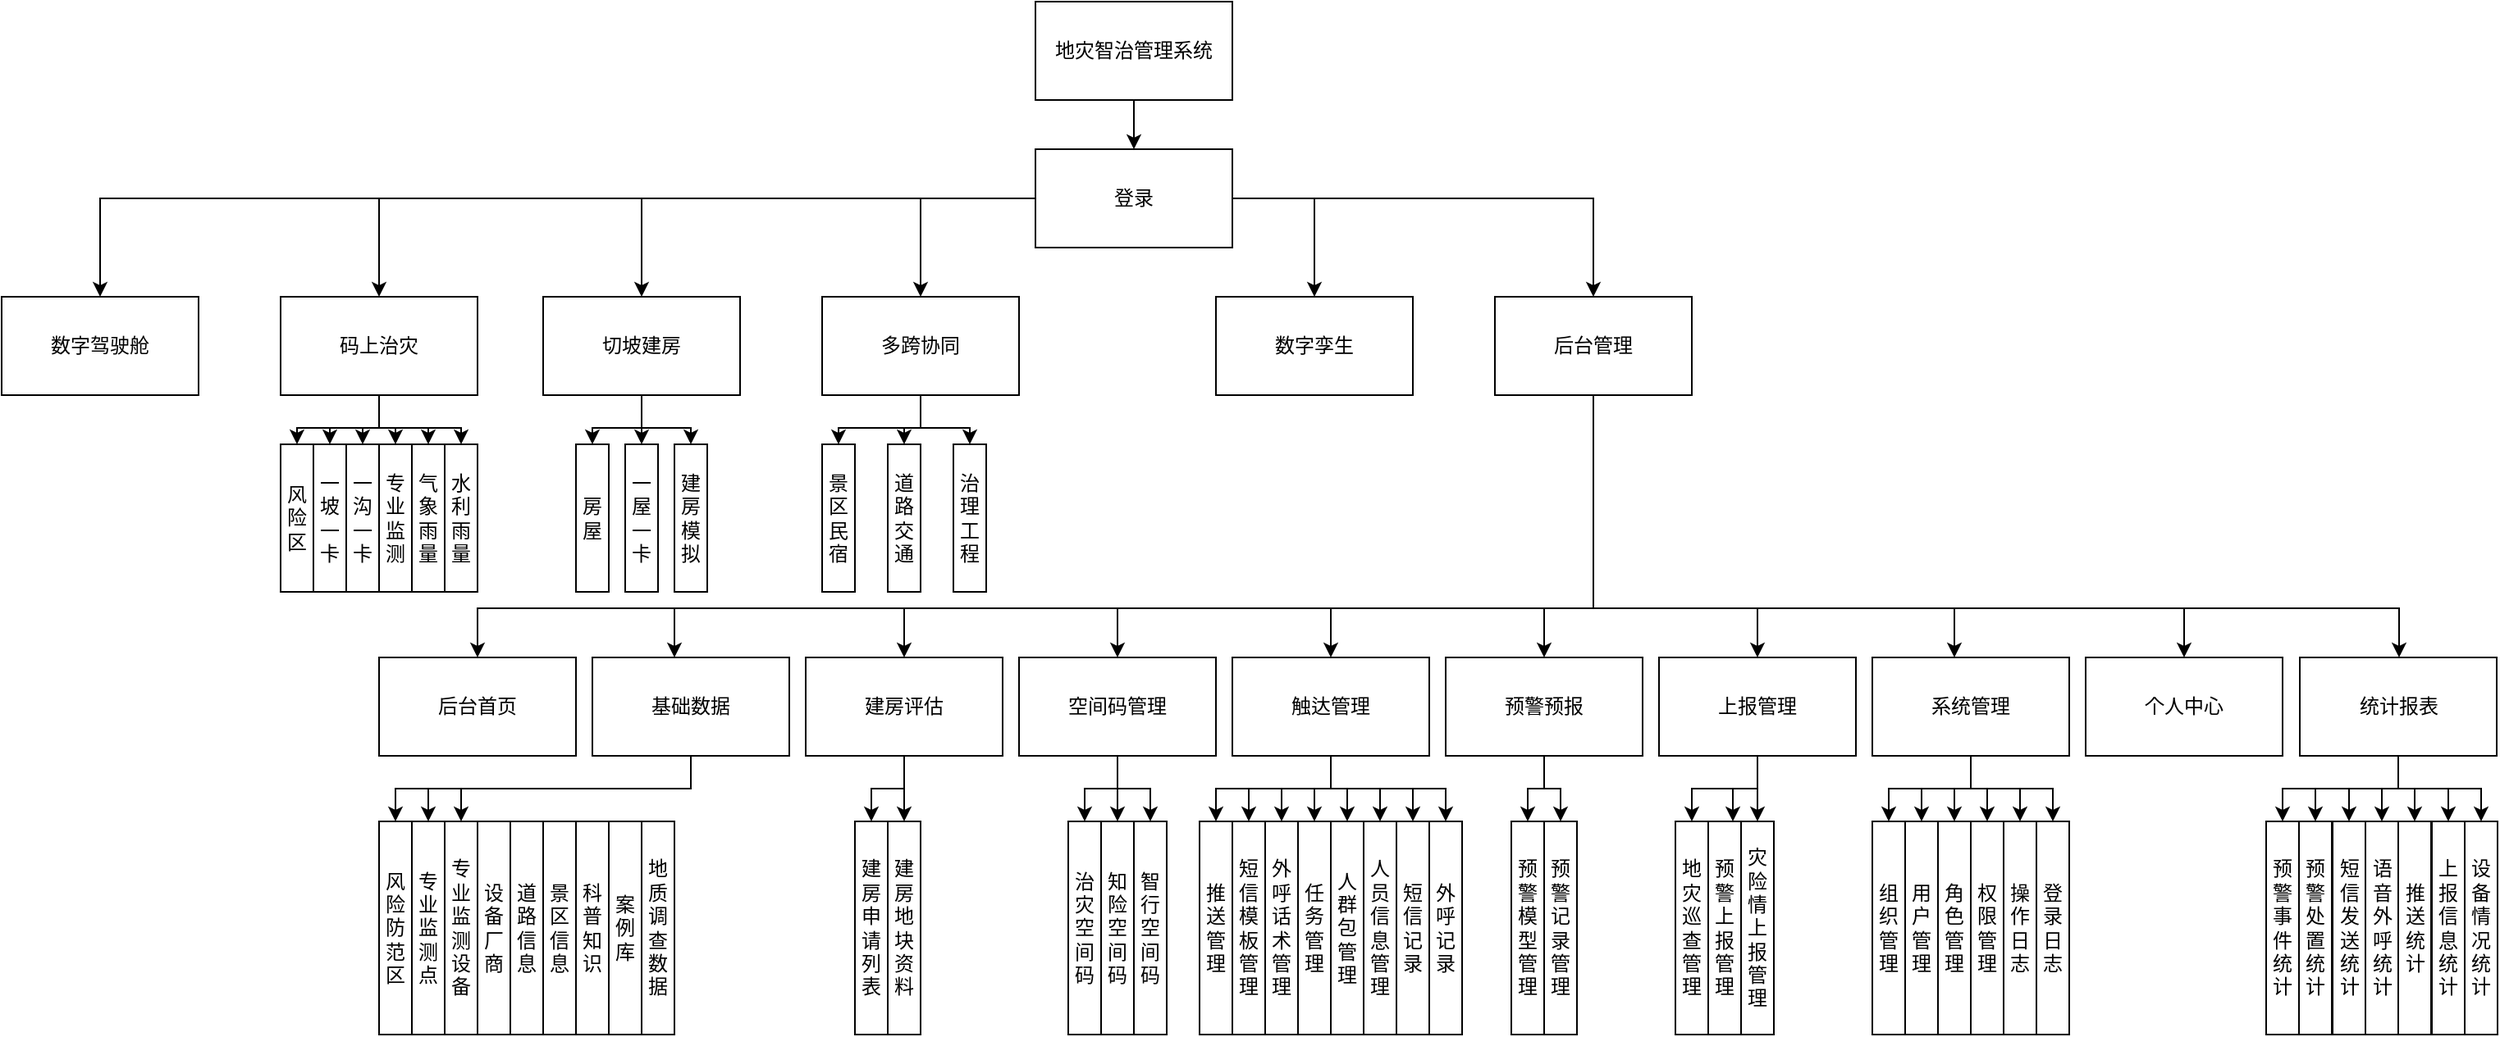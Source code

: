 <mxfile version="20.2.3" type="github">
  <diagram id="kvt84RGO9lumkkQBjtx6" name="Page-1">
    <mxGraphModel dx="2249" dy="794" grid="1" gridSize="10" guides="1" tooltips="1" connect="1" arrows="1" fold="1" page="1" pageScale="1" pageWidth="827" pageHeight="1169" math="0" shadow="0">
      <root>
        <mxCell id="0" />
        <mxCell id="1" parent="0" />
        <mxCell id="leN5depsDuXBYQxBNwCu-4" value="" style="edgeStyle=orthogonalEdgeStyle;rounded=0;orthogonalLoop=1;jettySize=auto;html=1;fontColor=default;" parent="1" source="leN5depsDuXBYQxBNwCu-2" target="leN5depsDuXBYQxBNwCu-3" edge="1">
          <mxGeometry relative="1" as="geometry" />
        </mxCell>
        <mxCell id="leN5depsDuXBYQxBNwCu-2" value="地灾智治管理系统" style="rounded=0;whiteSpace=wrap;html=1;fontColor=default;strokeColor=default;fillColor=default;" parent="1" vertex="1">
          <mxGeometry x="350" y="100" width="120" height="60" as="geometry" />
        </mxCell>
        <mxCell id="leN5depsDuXBYQxBNwCu-6" value="" style="edgeStyle=orthogonalEdgeStyle;rounded=0;orthogonalLoop=1;jettySize=auto;html=1;fontColor=default;" parent="1" source="leN5depsDuXBYQxBNwCu-3" target="leN5depsDuXBYQxBNwCu-5" edge="1">
          <mxGeometry relative="1" as="geometry" />
        </mxCell>
        <mxCell id="leN5depsDuXBYQxBNwCu-8" value="" style="edgeStyle=orthogonalEdgeStyle;rounded=0;orthogonalLoop=1;jettySize=auto;html=1;fontColor=default;" parent="1" source="leN5depsDuXBYQxBNwCu-3" target="leN5depsDuXBYQxBNwCu-7" edge="1">
          <mxGeometry relative="1" as="geometry" />
        </mxCell>
        <mxCell id="leN5depsDuXBYQxBNwCu-10" value="" style="edgeStyle=orthogonalEdgeStyle;rounded=0;orthogonalLoop=1;jettySize=auto;html=1;fontColor=default;" parent="1" source="leN5depsDuXBYQxBNwCu-3" target="leN5depsDuXBYQxBNwCu-9" edge="1">
          <mxGeometry relative="1" as="geometry" />
        </mxCell>
        <mxCell id="leN5depsDuXBYQxBNwCu-12" value="" style="edgeStyle=orthogonalEdgeStyle;rounded=0;orthogonalLoop=1;jettySize=auto;html=1;fontColor=default;" parent="1" source="leN5depsDuXBYQxBNwCu-3" target="leN5depsDuXBYQxBNwCu-11" edge="1">
          <mxGeometry relative="1" as="geometry" />
        </mxCell>
        <mxCell id="leN5depsDuXBYQxBNwCu-14" value="" style="edgeStyle=orthogonalEdgeStyle;rounded=0;orthogonalLoop=1;jettySize=auto;html=1;fontColor=default;" parent="1" source="leN5depsDuXBYQxBNwCu-3" target="leN5depsDuXBYQxBNwCu-13" edge="1">
          <mxGeometry relative="1" as="geometry" />
        </mxCell>
        <mxCell id="VClmB1dzTsk2QE2ILGk9-4" style="edgeStyle=orthogonalEdgeStyle;rounded=0;orthogonalLoop=1;jettySize=auto;html=1;entryX=0.5;entryY=0;entryDx=0;entryDy=0;" edge="1" parent="1" target="VClmB1dzTsk2QE2ILGk9-1">
          <mxGeometry relative="1" as="geometry">
            <mxPoint x="470" y="220" as="sourcePoint" />
            <Array as="points">
              <mxPoint x="520" y="220" />
            </Array>
          </mxGeometry>
        </mxCell>
        <mxCell id="leN5depsDuXBYQxBNwCu-3" value="登录" style="whiteSpace=wrap;html=1;rounded=0;fillColor=default;strokeColor=default;fontColor=default;" parent="1" vertex="1">
          <mxGeometry x="350" y="190" width="120" height="60" as="geometry" />
        </mxCell>
        <mxCell id="leN5depsDuXBYQxBNwCu-21" value="" style="edgeStyle=orthogonalEdgeStyle;rounded=0;orthogonalLoop=1;jettySize=auto;html=1;labelBackgroundColor=default;fontColor=default;strokeColor=default;" parent="1" source="leN5depsDuXBYQxBNwCu-5" target="leN5depsDuXBYQxBNwCu-20" edge="1">
          <mxGeometry relative="1" as="geometry" />
        </mxCell>
        <mxCell id="leN5depsDuXBYQxBNwCu-23" value="" style="edgeStyle=orthogonalEdgeStyle;rounded=0;orthogonalLoop=1;jettySize=auto;html=1;labelBackgroundColor=default;fontColor=default;strokeColor=default;" parent="1" source="leN5depsDuXBYQxBNwCu-5" target="leN5depsDuXBYQxBNwCu-22" edge="1">
          <mxGeometry relative="1" as="geometry" />
        </mxCell>
        <mxCell id="DMwfoMyVNtDYeMc3GEsb-8" style="edgeStyle=orthogonalEdgeStyle;rounded=0;orthogonalLoop=1;jettySize=auto;html=1;" parent="1" source="leN5depsDuXBYQxBNwCu-5" target="DMwfoMyVNtDYeMc3GEsb-4" edge="1">
          <mxGeometry relative="1" as="geometry" />
        </mxCell>
        <mxCell id="DMwfoMyVNtDYeMc3GEsb-9" style="edgeStyle=orthogonalEdgeStyle;rounded=0;orthogonalLoop=1;jettySize=auto;html=1;" parent="1" source="leN5depsDuXBYQxBNwCu-5" target="DMwfoMyVNtDYeMc3GEsb-5" edge="1">
          <mxGeometry relative="1" as="geometry" />
        </mxCell>
        <mxCell id="DMwfoMyVNtDYeMc3GEsb-10" style="edgeStyle=orthogonalEdgeStyle;rounded=0;orthogonalLoop=1;jettySize=auto;html=1;" parent="1" source="leN5depsDuXBYQxBNwCu-5" target="DMwfoMyVNtDYeMc3GEsb-6" edge="1">
          <mxGeometry relative="1" as="geometry" />
        </mxCell>
        <mxCell id="DMwfoMyVNtDYeMc3GEsb-11" style="edgeStyle=orthogonalEdgeStyle;rounded=0;orthogonalLoop=1;jettySize=auto;html=1;entryX=0.5;entryY=0;entryDx=0;entryDy=0;" parent="1" source="leN5depsDuXBYQxBNwCu-5" target="DMwfoMyVNtDYeMc3GEsb-7" edge="1">
          <mxGeometry relative="1" as="geometry" />
        </mxCell>
        <mxCell id="leN5depsDuXBYQxBNwCu-5" value="码上治灾" style="whiteSpace=wrap;html=1;rounded=0;fillColor=default;strokeColor=default;fontColor=default;" parent="1" vertex="1">
          <mxGeometry x="-110" y="280" width="120" height="60" as="geometry" />
        </mxCell>
        <mxCell id="leN5depsDuXBYQxBNwCu-25" value="" style="edgeStyle=orthogonalEdgeStyle;rounded=0;orthogonalLoop=1;jettySize=auto;html=1;labelBackgroundColor=default;fontColor=default;strokeColor=default;" parent="1" source="leN5depsDuXBYQxBNwCu-7" target="leN5depsDuXBYQxBNwCu-24" edge="1">
          <mxGeometry relative="1" as="geometry" />
        </mxCell>
        <mxCell id="leN5depsDuXBYQxBNwCu-27" value="" style="edgeStyle=orthogonalEdgeStyle;rounded=0;orthogonalLoop=1;jettySize=auto;html=1;labelBackgroundColor=default;fontColor=default;strokeColor=default;" parent="1" source="leN5depsDuXBYQxBNwCu-7" target="leN5depsDuXBYQxBNwCu-26" edge="1">
          <mxGeometry relative="1" as="geometry" />
        </mxCell>
        <mxCell id="DMwfoMyVNtDYeMc3GEsb-15" style="edgeStyle=orthogonalEdgeStyle;rounded=0;orthogonalLoop=1;jettySize=auto;html=1;" parent="1" source="leN5depsDuXBYQxBNwCu-7" target="DMwfoMyVNtDYeMc3GEsb-14" edge="1">
          <mxGeometry relative="1" as="geometry" />
        </mxCell>
        <mxCell id="leN5depsDuXBYQxBNwCu-7" value="切坡建房" style="whiteSpace=wrap;html=1;rounded=0;fillColor=default;strokeColor=default;fontColor=default;" parent="1" vertex="1">
          <mxGeometry x="50" y="280" width="120" height="60" as="geometry" />
        </mxCell>
        <mxCell id="DMwfoMyVNtDYeMc3GEsb-17" style="edgeStyle=orthogonalEdgeStyle;rounded=0;orthogonalLoop=1;jettySize=auto;html=1;entryX=0.5;entryY=0;entryDx=0;entryDy=0;" parent="1" source="leN5depsDuXBYQxBNwCu-9" target="DMwfoMyVNtDYeMc3GEsb-16" edge="1">
          <mxGeometry relative="1" as="geometry" />
        </mxCell>
        <mxCell id="DMwfoMyVNtDYeMc3GEsb-19" style="edgeStyle=orthogonalEdgeStyle;rounded=0;orthogonalLoop=1;jettySize=auto;html=1;" parent="1" source="leN5depsDuXBYQxBNwCu-9" target="DMwfoMyVNtDYeMc3GEsb-18" edge="1">
          <mxGeometry relative="1" as="geometry" />
        </mxCell>
        <mxCell id="DMwfoMyVNtDYeMc3GEsb-21" style="edgeStyle=orthogonalEdgeStyle;rounded=0;orthogonalLoop=1;jettySize=auto;html=1;" parent="1" source="leN5depsDuXBYQxBNwCu-9" target="DMwfoMyVNtDYeMc3GEsb-20" edge="1">
          <mxGeometry relative="1" as="geometry" />
        </mxCell>
        <mxCell id="leN5depsDuXBYQxBNwCu-9" value="多跨协同" style="whiteSpace=wrap;html=1;rounded=0;fillColor=default;strokeColor=default;fontColor=default;" parent="1" vertex="1">
          <mxGeometry x="220" y="280" width="120" height="60" as="geometry" />
        </mxCell>
        <mxCell id="leN5depsDuXBYQxBNwCu-11" value="数字驾驶舱" style="whiteSpace=wrap;html=1;rounded=0;fillColor=default;strokeColor=default;fontColor=default;" parent="1" vertex="1">
          <mxGeometry x="-280" y="280" width="120" height="60" as="geometry" />
        </mxCell>
        <mxCell id="leN5depsDuXBYQxBNwCu-32" value="" style="edgeStyle=orthogonalEdgeStyle;rounded=0;orthogonalLoop=1;jettySize=auto;html=1;labelBackgroundColor=default;fontColor=default;strokeColor=default;exitX=0.5;exitY=1;exitDx=0;exitDy=0;" parent="1" source="leN5depsDuXBYQxBNwCu-13" target="leN5depsDuXBYQxBNwCu-31" edge="1">
          <mxGeometry relative="1" as="geometry">
            <Array as="points">
              <mxPoint x="690" y="470" />
              <mxPoint x="10" y="470" />
            </Array>
          </mxGeometry>
        </mxCell>
        <mxCell id="leN5depsDuXBYQxBNwCu-35" style="edgeStyle=orthogonalEdgeStyle;rounded=0;orthogonalLoop=1;jettySize=auto;html=1;exitX=0.5;exitY=1;exitDx=0;exitDy=0;labelBackgroundColor=default;fontColor=default;strokeColor=default;" parent="1" source="leN5depsDuXBYQxBNwCu-13" target="leN5depsDuXBYQxBNwCu-33" edge="1">
          <mxGeometry relative="1" as="geometry">
            <Array as="points">
              <mxPoint x="690" y="470" />
              <mxPoint x="130" y="470" />
            </Array>
          </mxGeometry>
        </mxCell>
        <mxCell id="leN5depsDuXBYQxBNwCu-37" value="" style="edgeStyle=orthogonalEdgeStyle;rounded=0;orthogonalLoop=1;jettySize=auto;html=1;labelBackgroundColor=default;fontColor=default;strokeColor=default;exitX=0.5;exitY=1;exitDx=0;exitDy=0;" parent="1" source="leN5depsDuXBYQxBNwCu-13" target="leN5depsDuXBYQxBNwCu-36" edge="1">
          <mxGeometry relative="1" as="geometry">
            <Array as="points">
              <mxPoint x="690" y="470" />
              <mxPoint x="270" y="470" />
            </Array>
          </mxGeometry>
        </mxCell>
        <mxCell id="leN5depsDuXBYQxBNwCu-40" value="" style="edgeStyle=orthogonalEdgeStyle;rounded=0;orthogonalLoop=1;jettySize=auto;html=1;labelBackgroundColor=default;fontColor=default;strokeColor=default;exitX=0.5;exitY=1;exitDx=0;exitDy=0;" parent="1" source="leN5depsDuXBYQxBNwCu-13" target="leN5depsDuXBYQxBNwCu-39" edge="1">
          <mxGeometry relative="1" as="geometry">
            <Array as="points">
              <mxPoint x="690" y="470" />
              <mxPoint x="400" y="470" />
            </Array>
          </mxGeometry>
        </mxCell>
        <mxCell id="leN5depsDuXBYQxBNwCu-42" value="" style="edgeStyle=orthogonalEdgeStyle;rounded=0;orthogonalLoop=1;jettySize=auto;html=1;labelBackgroundColor=default;fontColor=default;strokeColor=default;exitX=0.5;exitY=1;exitDx=0;exitDy=0;" parent="1" source="leN5depsDuXBYQxBNwCu-13" target="leN5depsDuXBYQxBNwCu-41" edge="1">
          <mxGeometry relative="1" as="geometry">
            <Array as="points">
              <mxPoint x="690" y="470" />
              <mxPoint x="530" y="470" />
            </Array>
          </mxGeometry>
        </mxCell>
        <mxCell id="leN5depsDuXBYQxBNwCu-44" value="" style="edgeStyle=orthogonalEdgeStyle;rounded=0;orthogonalLoop=1;jettySize=auto;html=1;labelBackgroundColor=default;fontColor=default;strokeColor=default;" parent="1" source="leN5depsDuXBYQxBNwCu-13" target="leN5depsDuXBYQxBNwCu-43" edge="1">
          <mxGeometry relative="1" as="geometry">
            <Array as="points">
              <mxPoint x="690" y="470" />
              <mxPoint x="660" y="470" />
            </Array>
          </mxGeometry>
        </mxCell>
        <mxCell id="leN5depsDuXBYQxBNwCu-46" value="" style="edgeStyle=orthogonalEdgeStyle;rounded=0;orthogonalLoop=1;jettySize=auto;html=1;labelBackgroundColor=default;fontColor=default;strokeColor=default;" parent="1" source="leN5depsDuXBYQxBNwCu-13" target="leN5depsDuXBYQxBNwCu-45" edge="1">
          <mxGeometry relative="1" as="geometry">
            <Array as="points">
              <mxPoint x="690" y="470" />
              <mxPoint x="790" y="470" />
            </Array>
          </mxGeometry>
        </mxCell>
        <mxCell id="leN5depsDuXBYQxBNwCu-48" value="" style="edgeStyle=orthogonalEdgeStyle;rounded=0;orthogonalLoop=1;jettySize=auto;html=1;labelBackgroundColor=default;fontColor=default;strokeColor=default;exitX=0.5;exitY=1;exitDx=0;exitDy=0;" parent="1" source="leN5depsDuXBYQxBNwCu-13" target="leN5depsDuXBYQxBNwCu-47" edge="1">
          <mxGeometry relative="1" as="geometry">
            <Array as="points">
              <mxPoint x="690" y="470" />
              <mxPoint x="910" y="470" />
            </Array>
          </mxGeometry>
        </mxCell>
        <mxCell id="leN5depsDuXBYQxBNwCu-50" value="" style="edgeStyle=orthogonalEdgeStyle;rounded=0;orthogonalLoop=1;jettySize=auto;html=1;labelBackgroundColor=default;fontColor=default;strokeColor=default;exitX=0.5;exitY=1;exitDx=0;exitDy=0;" parent="1" source="leN5depsDuXBYQxBNwCu-13" target="leN5depsDuXBYQxBNwCu-49" edge="1">
          <mxGeometry relative="1" as="geometry">
            <Array as="points">
              <mxPoint x="690" y="470" />
              <mxPoint x="1050" y="470" />
            </Array>
          </mxGeometry>
        </mxCell>
        <mxCell id="leN5depsDuXBYQxBNwCu-52" value="" style="edgeStyle=orthogonalEdgeStyle;rounded=0;orthogonalLoop=1;jettySize=auto;html=1;labelBackgroundColor=default;fontColor=default;strokeColor=default;exitX=0.5;exitY=1;exitDx=0;exitDy=0;" parent="1" source="leN5depsDuXBYQxBNwCu-13" target="leN5depsDuXBYQxBNwCu-51" edge="1">
          <mxGeometry relative="1" as="geometry">
            <Array as="points">
              <mxPoint x="690" y="470" />
              <mxPoint x="1181" y="470" />
            </Array>
          </mxGeometry>
        </mxCell>
        <mxCell id="leN5depsDuXBYQxBNwCu-13" value="后台管理" style="whiteSpace=wrap;html=1;rounded=0;fillColor=default;strokeColor=default;fontColor=default;" parent="1" vertex="1">
          <mxGeometry x="630" y="280" width="120" height="60" as="geometry" />
        </mxCell>
        <mxCell id="leN5depsDuXBYQxBNwCu-20" value="风险区" style="whiteSpace=wrap;html=1;rounded=0;fillColor=default;strokeColor=default;fontColor=default;" parent="1" vertex="1">
          <mxGeometry x="-110" y="370" width="20" height="90" as="geometry" />
        </mxCell>
        <mxCell id="leN5depsDuXBYQxBNwCu-22" value="一坡一卡" style="whiteSpace=wrap;html=1;rounded=0;fillColor=default;strokeColor=default;fontColor=default;" parent="1" vertex="1">
          <mxGeometry x="-90" y="370" width="20" height="90" as="geometry" />
        </mxCell>
        <mxCell id="leN5depsDuXBYQxBNwCu-24" value="房屋" style="whiteSpace=wrap;html=1;rounded=0;fillColor=default;strokeColor=default;fontColor=default;" parent="1" vertex="1">
          <mxGeometry x="70" y="370" width="20" height="90" as="geometry" />
        </mxCell>
        <mxCell id="leN5depsDuXBYQxBNwCu-26" value="一屋一卡" style="whiteSpace=wrap;html=1;rounded=0;fillColor=default;strokeColor=default;fontColor=default;" parent="1" vertex="1">
          <mxGeometry x="100" y="370" width="20" height="90" as="geometry" />
        </mxCell>
        <mxCell id="leN5depsDuXBYQxBNwCu-31" value="后台首页" style="whiteSpace=wrap;html=1;rounded=0;fillColor=default;strokeColor=default;fontColor=default;" parent="1" vertex="1">
          <mxGeometry x="-50" y="500" width="120" height="60" as="geometry" />
        </mxCell>
        <mxCell id="leN5depsDuXBYQxBNwCu-56" value="" style="edgeStyle=orthogonalEdgeStyle;rounded=0;orthogonalLoop=1;jettySize=auto;html=1;labelBackgroundColor=default;fontColor=default;strokeColor=default;exitX=0.5;exitY=1;exitDx=0;exitDy=0;" parent="1" source="leN5depsDuXBYQxBNwCu-33" target="leN5depsDuXBYQxBNwCu-55" edge="1">
          <mxGeometry relative="1" as="geometry" />
        </mxCell>
        <mxCell id="leN5depsDuXBYQxBNwCu-92" style="edgeStyle=orthogonalEdgeStyle;rounded=0;orthogonalLoop=1;jettySize=auto;html=1;exitX=0.5;exitY=1;exitDx=0;exitDy=0;entryX=0.5;entryY=0;entryDx=0;entryDy=0;labelBackgroundColor=default;fontColor=default;strokeColor=default;" parent="1" source="leN5depsDuXBYQxBNwCu-33" target="leN5depsDuXBYQxBNwCu-53" edge="1">
          <mxGeometry relative="1" as="geometry" />
        </mxCell>
        <mxCell id="leN5depsDuXBYQxBNwCu-94" style="edgeStyle=orthogonalEdgeStyle;rounded=0;orthogonalLoop=1;jettySize=auto;html=1;exitX=0.5;exitY=1;exitDx=0;exitDy=0;entryX=0.5;entryY=0;entryDx=0;entryDy=0;labelBackgroundColor=default;fontColor=default;strokeColor=default;" parent="1" source="leN5depsDuXBYQxBNwCu-33" target="leN5depsDuXBYQxBNwCu-59" edge="1">
          <mxGeometry relative="1" as="geometry" />
        </mxCell>
        <mxCell id="leN5depsDuXBYQxBNwCu-33" value="基础数据" style="whiteSpace=wrap;html=1;rounded=0;fillColor=default;strokeColor=default;fontColor=default;" parent="1" vertex="1">
          <mxGeometry x="80" y="500" width="120" height="60" as="geometry" />
        </mxCell>
        <mxCell id="leN5depsDuXBYQxBNwCu-77" value="" style="edgeStyle=orthogonalEdgeStyle;rounded=0;orthogonalLoop=1;jettySize=auto;html=1;labelBackgroundColor=default;fontColor=default;strokeColor=default;" parent="1" source="leN5depsDuXBYQxBNwCu-36" target="leN5depsDuXBYQxBNwCu-76" edge="1">
          <mxGeometry relative="1" as="geometry" />
        </mxCell>
        <mxCell id="leN5depsDuXBYQxBNwCu-79" value="" style="edgeStyle=orthogonalEdgeStyle;rounded=0;orthogonalLoop=1;jettySize=auto;html=1;labelBackgroundColor=default;fontColor=default;strokeColor=default;" parent="1" source="leN5depsDuXBYQxBNwCu-36" target="leN5depsDuXBYQxBNwCu-78" edge="1">
          <mxGeometry relative="1" as="geometry" />
        </mxCell>
        <mxCell id="leN5depsDuXBYQxBNwCu-36" value="建房评估" style="whiteSpace=wrap;html=1;rounded=0;fillColor=default;strokeColor=default;fontColor=default;" parent="1" vertex="1">
          <mxGeometry x="210" y="500" width="120" height="60" as="geometry" />
        </mxCell>
        <mxCell id="leN5depsDuXBYQxBNwCu-81" value="" style="edgeStyle=orthogonalEdgeStyle;rounded=0;orthogonalLoop=1;jettySize=auto;html=1;labelBackgroundColor=default;fontColor=default;strokeColor=default;" parent="1" source="leN5depsDuXBYQxBNwCu-39" target="leN5depsDuXBYQxBNwCu-80" edge="1">
          <mxGeometry relative="1" as="geometry" />
        </mxCell>
        <mxCell id="leN5depsDuXBYQxBNwCu-83" value="" style="edgeStyle=orthogonalEdgeStyle;rounded=0;orthogonalLoop=1;jettySize=auto;html=1;labelBackgroundColor=default;fontColor=default;strokeColor=default;" parent="1" source="leN5depsDuXBYQxBNwCu-39" target="leN5depsDuXBYQxBNwCu-82" edge="1">
          <mxGeometry relative="1" as="geometry" />
        </mxCell>
        <mxCell id="leN5depsDuXBYQxBNwCu-85" value="" style="edgeStyle=orthogonalEdgeStyle;rounded=0;orthogonalLoop=1;jettySize=auto;html=1;labelBackgroundColor=default;fontColor=default;strokeColor=default;exitX=0.5;exitY=1;exitDx=0;exitDy=0;" parent="1" source="leN5depsDuXBYQxBNwCu-39" target="leN5depsDuXBYQxBNwCu-84" edge="1">
          <mxGeometry relative="1" as="geometry" />
        </mxCell>
        <mxCell id="leN5depsDuXBYQxBNwCu-39" value="空间码管理" style="whiteSpace=wrap;html=1;rounded=0;fillColor=default;strokeColor=default;fontColor=default;" parent="1" vertex="1">
          <mxGeometry x="340" y="500" width="120" height="60" as="geometry" />
        </mxCell>
        <mxCell id="leN5depsDuXBYQxBNwCu-105" value="" style="edgeStyle=orthogonalEdgeStyle;rounded=0;orthogonalLoop=1;jettySize=auto;html=1;labelBackgroundColor=default;fontColor=default;strokeColor=default;" parent="1" source="leN5depsDuXBYQxBNwCu-41" target="leN5depsDuXBYQxBNwCu-104" edge="1">
          <mxGeometry relative="1" as="geometry" />
        </mxCell>
        <mxCell id="leN5depsDuXBYQxBNwCu-113" style="edgeStyle=orthogonalEdgeStyle;rounded=0;orthogonalLoop=1;jettySize=auto;html=1;exitX=0.5;exitY=1;exitDx=0;exitDy=0;labelBackgroundColor=default;fontColor=default;strokeColor=default;" parent="1" source="leN5depsDuXBYQxBNwCu-41" target="leN5depsDuXBYQxBNwCu-106" edge="1">
          <mxGeometry relative="1" as="geometry" />
        </mxCell>
        <mxCell id="leN5depsDuXBYQxBNwCu-114" style="edgeStyle=orthogonalEdgeStyle;rounded=0;orthogonalLoop=1;jettySize=auto;html=1;exitX=0.5;exitY=1;exitDx=0;exitDy=0;labelBackgroundColor=default;fontColor=default;strokeColor=default;" parent="1" source="leN5depsDuXBYQxBNwCu-41" target="leN5depsDuXBYQxBNwCu-107" edge="1">
          <mxGeometry relative="1" as="geometry" />
        </mxCell>
        <mxCell id="leN5depsDuXBYQxBNwCu-115" style="edgeStyle=orthogonalEdgeStyle;rounded=0;orthogonalLoop=1;jettySize=auto;html=1;exitX=0.5;exitY=1;exitDx=0;exitDy=0;labelBackgroundColor=default;fontColor=default;strokeColor=default;" parent="1" source="leN5depsDuXBYQxBNwCu-41" target="leN5depsDuXBYQxBNwCu-108" edge="1">
          <mxGeometry relative="1" as="geometry" />
        </mxCell>
        <mxCell id="leN5depsDuXBYQxBNwCu-116" style="edgeStyle=orthogonalEdgeStyle;rounded=0;orthogonalLoop=1;jettySize=auto;html=1;exitX=0.5;exitY=1;exitDx=0;exitDy=0;labelBackgroundColor=default;fontColor=default;strokeColor=default;" parent="1" source="leN5depsDuXBYQxBNwCu-41" target="leN5depsDuXBYQxBNwCu-109" edge="1">
          <mxGeometry relative="1" as="geometry" />
        </mxCell>
        <mxCell id="leN5depsDuXBYQxBNwCu-117" style="edgeStyle=orthogonalEdgeStyle;rounded=0;orthogonalLoop=1;jettySize=auto;html=1;exitX=0.5;exitY=1;exitDx=0;exitDy=0;entryX=0.5;entryY=0;entryDx=0;entryDy=0;labelBackgroundColor=default;fontColor=default;strokeColor=default;" parent="1" source="leN5depsDuXBYQxBNwCu-41" target="leN5depsDuXBYQxBNwCu-110" edge="1">
          <mxGeometry relative="1" as="geometry" />
        </mxCell>
        <mxCell id="leN5depsDuXBYQxBNwCu-119" style="edgeStyle=orthogonalEdgeStyle;rounded=0;orthogonalLoop=1;jettySize=auto;html=1;exitX=0.5;exitY=1;exitDx=0;exitDy=0;entryX=0.5;entryY=0;entryDx=0;entryDy=0;labelBackgroundColor=default;fontColor=default;strokeColor=default;" parent="1" source="leN5depsDuXBYQxBNwCu-41" target="leN5depsDuXBYQxBNwCu-111" edge="1">
          <mxGeometry relative="1" as="geometry" />
        </mxCell>
        <mxCell id="leN5depsDuXBYQxBNwCu-120" style="edgeStyle=orthogonalEdgeStyle;rounded=0;orthogonalLoop=1;jettySize=auto;html=1;exitX=0.5;exitY=1;exitDx=0;exitDy=0;entryX=0.5;entryY=0;entryDx=0;entryDy=0;labelBackgroundColor=default;fontColor=default;strokeColor=default;" parent="1" source="leN5depsDuXBYQxBNwCu-41" target="leN5depsDuXBYQxBNwCu-112" edge="1">
          <mxGeometry relative="1" as="geometry" />
        </mxCell>
        <mxCell id="leN5depsDuXBYQxBNwCu-41" value="触达管理" style="whiteSpace=wrap;html=1;rounded=0;fillColor=default;strokeColor=default;fontColor=default;" parent="1" vertex="1">
          <mxGeometry x="470" y="500" width="120" height="60" as="geometry" />
        </mxCell>
        <mxCell id="leN5depsDuXBYQxBNwCu-87" value="" style="edgeStyle=orthogonalEdgeStyle;rounded=0;orthogonalLoop=1;jettySize=auto;html=1;labelBackgroundColor=default;fontColor=default;strokeColor=default;" parent="1" source="leN5depsDuXBYQxBNwCu-43" target="leN5depsDuXBYQxBNwCu-86" edge="1">
          <mxGeometry relative="1" as="geometry" />
        </mxCell>
        <mxCell id="leN5depsDuXBYQxBNwCu-97" value="" style="edgeStyle=orthogonalEdgeStyle;rounded=0;orthogonalLoop=1;jettySize=auto;html=1;labelBackgroundColor=default;fontColor=default;strokeColor=default;" parent="1" source="leN5depsDuXBYQxBNwCu-43" target="leN5depsDuXBYQxBNwCu-96" edge="1">
          <mxGeometry relative="1" as="geometry" />
        </mxCell>
        <mxCell id="leN5depsDuXBYQxBNwCu-43" value="预警预报" style="whiteSpace=wrap;html=1;rounded=0;fillColor=default;strokeColor=default;fontColor=default;" parent="1" vertex="1">
          <mxGeometry x="600" y="500" width="120" height="60" as="geometry" />
        </mxCell>
        <mxCell id="leN5depsDuXBYQxBNwCu-99" value="" style="edgeStyle=orthogonalEdgeStyle;rounded=0;orthogonalLoop=1;jettySize=auto;html=1;labelBackgroundColor=default;fontColor=default;strokeColor=default;" parent="1" source="leN5depsDuXBYQxBNwCu-45" target="leN5depsDuXBYQxBNwCu-98" edge="1">
          <mxGeometry relative="1" as="geometry" />
        </mxCell>
        <mxCell id="leN5depsDuXBYQxBNwCu-101" style="edgeStyle=orthogonalEdgeStyle;rounded=0;orthogonalLoop=1;jettySize=auto;html=1;exitX=0.5;exitY=1;exitDx=0;exitDy=0;entryX=0.75;entryY=0;entryDx=0;entryDy=0;labelBackgroundColor=default;fontColor=default;strokeColor=default;" parent="1" source="leN5depsDuXBYQxBNwCu-45" target="leN5depsDuXBYQxBNwCu-100" edge="1">
          <mxGeometry relative="1" as="geometry" />
        </mxCell>
        <mxCell id="leN5depsDuXBYQxBNwCu-103" style="edgeStyle=orthogonalEdgeStyle;rounded=0;orthogonalLoop=1;jettySize=auto;html=1;exitX=0.5;exitY=1;exitDx=0;exitDy=0;labelBackgroundColor=default;fontColor=default;strokeColor=default;" parent="1" source="leN5depsDuXBYQxBNwCu-45" target="leN5depsDuXBYQxBNwCu-102" edge="1">
          <mxGeometry relative="1" as="geometry" />
        </mxCell>
        <mxCell id="leN5depsDuXBYQxBNwCu-45" value="上报管理" style="whiteSpace=wrap;html=1;rounded=0;fillColor=default;strokeColor=default;fontColor=default;" parent="1" vertex="1">
          <mxGeometry x="730" y="500" width="120" height="60" as="geometry" />
        </mxCell>
        <mxCell id="leN5depsDuXBYQxBNwCu-128" style="edgeStyle=orthogonalEdgeStyle;rounded=0;orthogonalLoop=1;jettySize=auto;html=1;exitX=0.5;exitY=1;exitDx=0;exitDy=0;entryX=0.5;entryY=0;entryDx=0;entryDy=0;labelBackgroundColor=default;fontColor=default;strokeColor=default;" parent="1" source="leN5depsDuXBYQxBNwCu-47" target="leN5depsDuXBYQxBNwCu-121" edge="1">
          <mxGeometry relative="1" as="geometry" />
        </mxCell>
        <mxCell id="leN5depsDuXBYQxBNwCu-129" style="edgeStyle=orthogonalEdgeStyle;rounded=0;orthogonalLoop=1;jettySize=auto;html=1;exitX=0.5;exitY=1;exitDx=0;exitDy=0;entryX=0.5;entryY=0;entryDx=0;entryDy=0;labelBackgroundColor=default;fontColor=default;strokeColor=default;" parent="1" source="leN5depsDuXBYQxBNwCu-47" target="leN5depsDuXBYQxBNwCu-123" edge="1">
          <mxGeometry relative="1" as="geometry" />
        </mxCell>
        <mxCell id="leN5depsDuXBYQxBNwCu-130" style="edgeStyle=orthogonalEdgeStyle;rounded=0;orthogonalLoop=1;jettySize=auto;html=1;exitX=0.5;exitY=1;exitDx=0;exitDy=0;entryX=0.5;entryY=0;entryDx=0;entryDy=0;labelBackgroundColor=default;fontColor=default;strokeColor=default;" parent="1" source="leN5depsDuXBYQxBNwCu-47" target="leN5depsDuXBYQxBNwCu-124" edge="1">
          <mxGeometry relative="1" as="geometry" />
        </mxCell>
        <mxCell id="leN5depsDuXBYQxBNwCu-131" style="edgeStyle=orthogonalEdgeStyle;rounded=0;orthogonalLoop=1;jettySize=auto;html=1;exitX=0.5;exitY=1;exitDx=0;exitDy=0;entryX=0.5;entryY=0;entryDx=0;entryDy=0;labelBackgroundColor=default;fontColor=default;strokeColor=default;" parent="1" source="leN5depsDuXBYQxBNwCu-47" target="leN5depsDuXBYQxBNwCu-125" edge="1">
          <mxGeometry relative="1" as="geometry" />
        </mxCell>
        <mxCell id="leN5depsDuXBYQxBNwCu-132" style="edgeStyle=orthogonalEdgeStyle;rounded=0;orthogonalLoop=1;jettySize=auto;html=1;exitX=0.5;exitY=1;exitDx=0;exitDy=0;entryX=0.5;entryY=0;entryDx=0;entryDy=0;labelBackgroundColor=default;fontColor=default;strokeColor=default;" parent="1" source="leN5depsDuXBYQxBNwCu-47" target="leN5depsDuXBYQxBNwCu-126" edge="1">
          <mxGeometry relative="1" as="geometry" />
        </mxCell>
        <mxCell id="leN5depsDuXBYQxBNwCu-133" style="edgeStyle=orthogonalEdgeStyle;rounded=0;orthogonalLoop=1;jettySize=auto;html=1;exitX=0.5;exitY=1;exitDx=0;exitDy=0;entryX=0.5;entryY=0;entryDx=0;entryDy=0;labelBackgroundColor=default;fontColor=default;strokeColor=default;" parent="1" source="leN5depsDuXBYQxBNwCu-47" target="leN5depsDuXBYQxBNwCu-127" edge="1">
          <mxGeometry relative="1" as="geometry" />
        </mxCell>
        <mxCell id="leN5depsDuXBYQxBNwCu-47" value="系统管理" style="whiteSpace=wrap;html=1;rounded=0;fillColor=default;strokeColor=default;fontColor=default;" parent="1" vertex="1">
          <mxGeometry x="860" y="500" width="120" height="60" as="geometry" />
        </mxCell>
        <mxCell id="leN5depsDuXBYQxBNwCu-49" value="个人中心" style="whiteSpace=wrap;html=1;rounded=0;fillColor=default;strokeColor=default;fontColor=default;" parent="1" vertex="1">
          <mxGeometry x="990" y="500" width="120" height="60" as="geometry" />
        </mxCell>
        <mxCell id="leN5depsDuXBYQxBNwCu-143" style="edgeStyle=orthogonalEdgeStyle;rounded=0;orthogonalLoop=1;jettySize=auto;html=1;exitX=0.5;exitY=1;exitDx=0;exitDy=0;labelBackgroundColor=default;fontColor=default;strokeColor=default;" parent="1" source="leN5depsDuXBYQxBNwCu-51" target="leN5depsDuXBYQxBNwCu-136" edge="1">
          <mxGeometry relative="1" as="geometry" />
        </mxCell>
        <mxCell id="leN5depsDuXBYQxBNwCu-144" style="edgeStyle=orthogonalEdgeStyle;rounded=0;orthogonalLoop=1;jettySize=auto;html=1;exitX=0.5;exitY=1;exitDx=0;exitDy=0;labelBackgroundColor=default;fontColor=default;strokeColor=default;" parent="1" source="leN5depsDuXBYQxBNwCu-51" target="leN5depsDuXBYQxBNwCu-137" edge="1">
          <mxGeometry relative="1" as="geometry" />
        </mxCell>
        <mxCell id="leN5depsDuXBYQxBNwCu-145" style="edgeStyle=orthogonalEdgeStyle;rounded=0;orthogonalLoop=1;jettySize=auto;html=1;exitX=0.5;exitY=1;exitDx=0;exitDy=0;entryX=0.5;entryY=0;entryDx=0;entryDy=0;labelBackgroundColor=default;fontColor=default;strokeColor=default;" parent="1" source="leN5depsDuXBYQxBNwCu-51" target="leN5depsDuXBYQxBNwCu-138" edge="1">
          <mxGeometry relative="1" as="geometry" />
        </mxCell>
        <mxCell id="leN5depsDuXBYQxBNwCu-146" style="edgeStyle=orthogonalEdgeStyle;rounded=0;orthogonalLoop=1;jettySize=auto;html=1;exitX=0.5;exitY=1;exitDx=0;exitDy=0;entryX=0.5;entryY=0;entryDx=0;entryDy=0;labelBackgroundColor=default;fontColor=default;strokeColor=default;" parent="1" source="leN5depsDuXBYQxBNwCu-51" target="leN5depsDuXBYQxBNwCu-139" edge="1">
          <mxGeometry relative="1" as="geometry" />
        </mxCell>
        <mxCell id="leN5depsDuXBYQxBNwCu-147" style="edgeStyle=orthogonalEdgeStyle;rounded=0;orthogonalLoop=1;jettySize=auto;html=1;exitX=0.5;exitY=1;exitDx=0;exitDy=0;labelBackgroundColor=default;fontColor=default;strokeColor=default;" parent="1" source="leN5depsDuXBYQxBNwCu-51" target="leN5depsDuXBYQxBNwCu-140" edge="1">
          <mxGeometry relative="1" as="geometry" />
        </mxCell>
        <mxCell id="leN5depsDuXBYQxBNwCu-148" style="edgeStyle=orthogonalEdgeStyle;rounded=0;orthogonalLoop=1;jettySize=auto;html=1;exitX=0.5;exitY=1;exitDx=0;exitDy=0;entryX=0.5;entryY=0;entryDx=0;entryDy=0;labelBackgroundColor=default;fontColor=default;strokeColor=default;" parent="1" source="leN5depsDuXBYQxBNwCu-51" target="leN5depsDuXBYQxBNwCu-141" edge="1">
          <mxGeometry relative="1" as="geometry" />
        </mxCell>
        <mxCell id="leN5depsDuXBYQxBNwCu-149" style="edgeStyle=orthogonalEdgeStyle;rounded=0;orthogonalLoop=1;jettySize=auto;html=1;exitX=0.5;exitY=1;exitDx=0;exitDy=0;entryX=0.5;entryY=0;entryDx=0;entryDy=0;labelBackgroundColor=default;fontColor=default;strokeColor=default;" parent="1" source="leN5depsDuXBYQxBNwCu-51" target="leN5depsDuXBYQxBNwCu-142" edge="1">
          <mxGeometry relative="1" as="geometry" />
        </mxCell>
        <mxCell id="leN5depsDuXBYQxBNwCu-51" value="统计报表" style="whiteSpace=wrap;html=1;rounded=0;fillColor=default;strokeColor=default;fontColor=default;" parent="1" vertex="1">
          <mxGeometry x="1120.5" y="500" width="120" height="60" as="geometry" />
        </mxCell>
        <mxCell id="leN5depsDuXBYQxBNwCu-53" value="风险防范区" style="whiteSpace=wrap;html=1;rounded=0;fillColor=default;strokeColor=default;fontColor=default;" parent="1" vertex="1">
          <mxGeometry x="-50" y="600" width="20" height="130" as="geometry" />
        </mxCell>
        <mxCell id="leN5depsDuXBYQxBNwCu-55" value="专业监测点" style="whiteSpace=wrap;html=1;rounded=0;fillColor=default;strokeColor=default;fontColor=default;" parent="1" vertex="1">
          <mxGeometry x="-30" y="600" width="20" height="130" as="geometry" />
        </mxCell>
        <mxCell id="leN5depsDuXBYQxBNwCu-59" value="专业监测设备" style="whiteSpace=wrap;html=1;rounded=0;fillColor=default;strokeColor=default;fontColor=default;" parent="1" vertex="1">
          <mxGeometry x="-10" y="600" width="20" height="130" as="geometry" />
        </mxCell>
        <mxCell id="leN5depsDuXBYQxBNwCu-64" value="设备厂商" style="whiteSpace=wrap;html=1;rounded=0;fillColor=default;strokeColor=default;fontColor=default;" parent="1" vertex="1">
          <mxGeometry x="10" y="600" width="20" height="130" as="geometry" />
        </mxCell>
        <mxCell id="leN5depsDuXBYQxBNwCu-66" value="道路信息" style="whiteSpace=wrap;html=1;rounded=0;fillColor=default;strokeColor=default;fontColor=default;" parent="1" vertex="1">
          <mxGeometry x="30" y="600" width="20" height="130" as="geometry" />
        </mxCell>
        <mxCell id="leN5depsDuXBYQxBNwCu-68" value="景区信息" style="whiteSpace=wrap;html=1;rounded=0;fillColor=default;strokeColor=default;fontColor=default;" parent="1" vertex="1">
          <mxGeometry x="50" y="600" width="20" height="130" as="geometry" />
        </mxCell>
        <mxCell id="leN5depsDuXBYQxBNwCu-70" value="科普知识" style="whiteSpace=wrap;html=1;rounded=0;fillColor=default;strokeColor=default;fontColor=default;" parent="1" vertex="1">
          <mxGeometry x="70" y="600" width="20" height="130" as="geometry" />
        </mxCell>
        <mxCell id="leN5depsDuXBYQxBNwCu-72" value="案例库" style="whiteSpace=wrap;html=1;rounded=0;fillColor=default;strokeColor=default;fontColor=default;" parent="1" vertex="1">
          <mxGeometry x="90" y="600" width="20" height="130" as="geometry" />
        </mxCell>
        <mxCell id="leN5depsDuXBYQxBNwCu-74" value="地质调查数据" style="whiteSpace=wrap;html=1;rounded=0;fillColor=default;strokeColor=default;fontColor=default;" parent="1" vertex="1">
          <mxGeometry x="110" y="600" width="20" height="130" as="geometry" />
        </mxCell>
        <mxCell id="leN5depsDuXBYQxBNwCu-76" value="建房申请列表" style="whiteSpace=wrap;html=1;rounded=0;fillColor=default;strokeColor=default;fontColor=default;" parent="1" vertex="1">
          <mxGeometry x="240" y="600" width="20" height="130" as="geometry" />
        </mxCell>
        <mxCell id="leN5depsDuXBYQxBNwCu-78" value="建房地块资料" style="whiteSpace=wrap;html=1;rounded=0;fillColor=default;strokeColor=default;fontColor=default;" parent="1" vertex="1">
          <mxGeometry x="260" y="600" width="20" height="130" as="geometry" />
        </mxCell>
        <mxCell id="leN5depsDuXBYQxBNwCu-80" value="治灾空间码" style="whiteSpace=wrap;html=1;rounded=0;fillColor=default;strokeColor=default;fontColor=default;" parent="1" vertex="1">
          <mxGeometry x="370" y="600" width="20" height="130" as="geometry" />
        </mxCell>
        <mxCell id="leN5depsDuXBYQxBNwCu-82" value="知险空间码" style="whiteSpace=wrap;html=1;rounded=0;fillColor=default;strokeColor=default;fontColor=default;" parent="1" vertex="1">
          <mxGeometry x="390" y="600" width="20" height="130" as="geometry" />
        </mxCell>
        <mxCell id="leN5depsDuXBYQxBNwCu-84" value="智行空间码" style="whiteSpace=wrap;html=1;rounded=0;fillColor=default;strokeColor=default;fontColor=default;" parent="1" vertex="1">
          <mxGeometry x="410" y="600" width="20" height="130" as="geometry" />
        </mxCell>
        <mxCell id="leN5depsDuXBYQxBNwCu-86" value="预警模型管理" style="whiteSpace=wrap;html=1;rounded=0;fillColor=default;strokeColor=default;fontColor=default;" parent="1" vertex="1">
          <mxGeometry x="640" y="600" width="20" height="130" as="geometry" />
        </mxCell>
        <mxCell id="leN5depsDuXBYQxBNwCu-96" value="预警记录管理" style="whiteSpace=wrap;html=1;rounded=0;fillColor=default;strokeColor=default;fontColor=default;" parent="1" vertex="1">
          <mxGeometry x="660" y="600" width="20" height="130" as="geometry" />
        </mxCell>
        <mxCell id="leN5depsDuXBYQxBNwCu-98" value="地灾巡查管理" style="whiteSpace=wrap;html=1;rounded=0;fillColor=default;strokeColor=default;fontColor=default;" parent="1" vertex="1">
          <mxGeometry x="740" y="600" width="20" height="130" as="geometry" />
        </mxCell>
        <mxCell id="leN5depsDuXBYQxBNwCu-100" value="预警上报管理" style="whiteSpace=wrap;html=1;rounded=0;fillColor=default;strokeColor=default;fontColor=default;" parent="1" vertex="1">
          <mxGeometry x="760" y="600" width="20" height="130" as="geometry" />
        </mxCell>
        <mxCell id="leN5depsDuXBYQxBNwCu-102" value="灾险情上报管理" style="whiteSpace=wrap;html=1;rounded=0;fillColor=default;strokeColor=default;fontColor=default;" parent="1" vertex="1">
          <mxGeometry x="780" y="600" width="20" height="130" as="geometry" />
        </mxCell>
        <mxCell id="leN5depsDuXBYQxBNwCu-104" value="推送管理" style="whiteSpace=wrap;html=1;rounded=0;fillColor=default;strokeColor=default;fontColor=default;" parent="1" vertex="1">
          <mxGeometry x="450" y="600" width="20" height="130" as="geometry" />
        </mxCell>
        <mxCell id="leN5depsDuXBYQxBNwCu-106" value="短信模板管理" style="whiteSpace=wrap;html=1;rounded=0;fillColor=default;strokeColor=default;fontColor=default;" parent="1" vertex="1">
          <mxGeometry x="470" y="600" width="20" height="130" as="geometry" />
        </mxCell>
        <mxCell id="leN5depsDuXBYQxBNwCu-107" value="外呼话术管理" style="whiteSpace=wrap;html=1;rounded=0;fillColor=default;strokeColor=default;fontColor=default;" parent="1" vertex="1">
          <mxGeometry x="490" y="600" width="20" height="130" as="geometry" />
        </mxCell>
        <mxCell id="leN5depsDuXBYQxBNwCu-108" value="任务管理" style="whiteSpace=wrap;html=1;rounded=0;fillColor=default;strokeColor=default;fontColor=default;" parent="1" vertex="1">
          <mxGeometry x="510" y="600" width="20" height="130" as="geometry" />
        </mxCell>
        <mxCell id="leN5depsDuXBYQxBNwCu-109" value="人群包管理" style="whiteSpace=wrap;html=1;rounded=0;fillColor=default;strokeColor=default;fontColor=default;" parent="1" vertex="1">
          <mxGeometry x="530" y="600" width="20" height="130" as="geometry" />
        </mxCell>
        <mxCell id="leN5depsDuXBYQxBNwCu-110" value="人员信息管理" style="whiteSpace=wrap;html=1;rounded=0;fillColor=default;strokeColor=default;fontColor=default;" parent="1" vertex="1">
          <mxGeometry x="550" y="600" width="20" height="130" as="geometry" />
        </mxCell>
        <mxCell id="leN5depsDuXBYQxBNwCu-111" value="短信记录" style="whiteSpace=wrap;html=1;rounded=0;fillColor=default;strokeColor=default;fontColor=default;" parent="1" vertex="1">
          <mxGeometry x="570" y="600" width="20" height="130" as="geometry" />
        </mxCell>
        <mxCell id="leN5depsDuXBYQxBNwCu-112" value="外呼记录" style="whiteSpace=wrap;html=1;rounded=0;fillColor=default;strokeColor=default;fontColor=default;" parent="1" vertex="1">
          <mxGeometry x="590" y="600" width="20" height="130" as="geometry" />
        </mxCell>
        <mxCell id="leN5depsDuXBYQxBNwCu-121" value="组织管理" style="whiteSpace=wrap;html=1;rounded=0;fillColor=default;strokeColor=default;fontColor=default;" parent="1" vertex="1">
          <mxGeometry x="860" y="600" width="20" height="130" as="geometry" />
        </mxCell>
        <mxCell id="leN5depsDuXBYQxBNwCu-123" value="用户管理" style="whiteSpace=wrap;html=1;rounded=0;fillColor=default;strokeColor=default;fontColor=default;" parent="1" vertex="1">
          <mxGeometry x="880" y="600" width="20" height="130" as="geometry" />
        </mxCell>
        <mxCell id="leN5depsDuXBYQxBNwCu-124" value="角色管理" style="whiteSpace=wrap;html=1;rounded=0;fillColor=default;strokeColor=default;fontColor=default;" parent="1" vertex="1">
          <mxGeometry x="900" y="600" width="20" height="130" as="geometry" />
        </mxCell>
        <mxCell id="leN5depsDuXBYQxBNwCu-125" value="权限管理" style="whiteSpace=wrap;html=1;rounded=0;fillColor=default;strokeColor=default;fontColor=default;" parent="1" vertex="1">
          <mxGeometry x="920" y="600" width="20" height="130" as="geometry" />
        </mxCell>
        <mxCell id="leN5depsDuXBYQxBNwCu-126" value="操作日志" style="whiteSpace=wrap;html=1;rounded=0;fillColor=default;strokeColor=default;fontColor=default;" parent="1" vertex="1">
          <mxGeometry x="940" y="600" width="20" height="130" as="geometry" />
        </mxCell>
        <mxCell id="leN5depsDuXBYQxBNwCu-127" value="登录日志" style="whiteSpace=wrap;html=1;rounded=0;fillColor=default;strokeColor=default;fontColor=default;" parent="1" vertex="1">
          <mxGeometry x="960" y="600" width="20" height="130" as="geometry" />
        </mxCell>
        <mxCell id="leN5depsDuXBYQxBNwCu-136" value="预警事件统计" style="whiteSpace=wrap;html=1;rounded=0;fillColor=default;strokeColor=default;fontColor=default;" parent="1" vertex="1">
          <mxGeometry x="1100" y="600" width="20" height="130" as="geometry" />
        </mxCell>
        <mxCell id="leN5depsDuXBYQxBNwCu-137" value="预警处置统计" style="whiteSpace=wrap;html=1;rounded=0;fillColor=default;strokeColor=default;fontColor=default;" parent="1" vertex="1">
          <mxGeometry x="1120" y="600" width="20" height="130" as="geometry" />
        </mxCell>
        <mxCell id="leN5depsDuXBYQxBNwCu-138" value="短信发送统计" style="whiteSpace=wrap;html=1;rounded=0;fillColor=default;strokeColor=default;fontColor=default;" parent="1" vertex="1">
          <mxGeometry x="1140.5" y="600" width="20" height="130" as="geometry" />
        </mxCell>
        <mxCell id="leN5depsDuXBYQxBNwCu-139" value="语音外呼统计" style="whiteSpace=wrap;html=1;rounded=0;fillColor=default;strokeColor=default;fontColor=default;" parent="1" vertex="1">
          <mxGeometry x="1160.5" y="600" width="20" height="130" as="geometry" />
        </mxCell>
        <mxCell id="leN5depsDuXBYQxBNwCu-140" value="推送统计" style="whiteSpace=wrap;html=1;rounded=0;fillColor=default;strokeColor=default;fontColor=default;" parent="1" vertex="1">
          <mxGeometry x="1180.5" y="600" width="20" height="130" as="geometry" />
        </mxCell>
        <mxCell id="leN5depsDuXBYQxBNwCu-141" value="上报信息统计" style="whiteSpace=wrap;html=1;rounded=0;fillColor=default;strokeColor=default;fontColor=default;" parent="1" vertex="1">
          <mxGeometry x="1201" y="600" width="20" height="130" as="geometry" />
        </mxCell>
        <mxCell id="leN5depsDuXBYQxBNwCu-142" value="设备情况统计" style="whiteSpace=wrap;html=1;rounded=0;fillColor=default;strokeColor=default;fontColor=default;" parent="1" vertex="1">
          <mxGeometry x="1221" y="600" width="20" height="130" as="geometry" />
        </mxCell>
        <mxCell id="DMwfoMyVNtDYeMc3GEsb-4" value="一沟一卡" style="whiteSpace=wrap;html=1;rounded=0;fillColor=default;strokeColor=default;fontColor=default;" parent="1" vertex="1">
          <mxGeometry x="-70" y="370" width="20" height="90" as="geometry" />
        </mxCell>
        <mxCell id="DMwfoMyVNtDYeMc3GEsb-5" value="专业监测" style="whiteSpace=wrap;html=1;rounded=0;fillColor=default;strokeColor=default;fontColor=default;" parent="1" vertex="1">
          <mxGeometry x="-50" y="370" width="20" height="90" as="geometry" />
        </mxCell>
        <mxCell id="DMwfoMyVNtDYeMc3GEsb-6" value="气象雨量" style="whiteSpace=wrap;html=1;rounded=0;fillColor=default;strokeColor=default;fontColor=default;" parent="1" vertex="1">
          <mxGeometry x="-30" y="370" width="20" height="90" as="geometry" />
        </mxCell>
        <mxCell id="DMwfoMyVNtDYeMc3GEsb-7" value="水利雨量" style="whiteSpace=wrap;html=1;rounded=0;fillColor=default;strokeColor=default;fontColor=default;" parent="1" vertex="1">
          <mxGeometry x="-10" y="370" width="20" height="90" as="geometry" />
        </mxCell>
        <mxCell id="DMwfoMyVNtDYeMc3GEsb-14" value="建房模拟" style="whiteSpace=wrap;html=1;rounded=0;fillColor=default;strokeColor=default;fontColor=default;" parent="1" vertex="1">
          <mxGeometry x="130" y="370" width="20" height="90" as="geometry" />
        </mxCell>
        <mxCell id="DMwfoMyVNtDYeMc3GEsb-16" value="景区民宿" style="whiteSpace=wrap;html=1;rounded=0;fillColor=default;strokeColor=default;fontColor=default;" parent="1" vertex="1">
          <mxGeometry x="220" y="370" width="20" height="90" as="geometry" />
        </mxCell>
        <mxCell id="DMwfoMyVNtDYeMc3GEsb-18" value="道路交通" style="whiteSpace=wrap;html=1;rounded=0;fillColor=default;strokeColor=default;fontColor=default;" parent="1" vertex="1">
          <mxGeometry x="260" y="370" width="20" height="90" as="geometry" />
        </mxCell>
        <mxCell id="DMwfoMyVNtDYeMc3GEsb-20" value="治理工程" style="whiteSpace=wrap;html=1;rounded=0;fillColor=default;strokeColor=default;fontColor=default;" parent="1" vertex="1">
          <mxGeometry x="300" y="370" width="20" height="90" as="geometry" />
        </mxCell>
        <mxCell id="VClmB1dzTsk2QE2ILGk9-1" value="数字孪生" style="whiteSpace=wrap;html=1;rounded=0;fillColor=default;strokeColor=default;fontColor=default;" vertex="1" parent="1">
          <mxGeometry x="460" y="280" width="120" height="60" as="geometry" />
        </mxCell>
      </root>
    </mxGraphModel>
  </diagram>
</mxfile>

